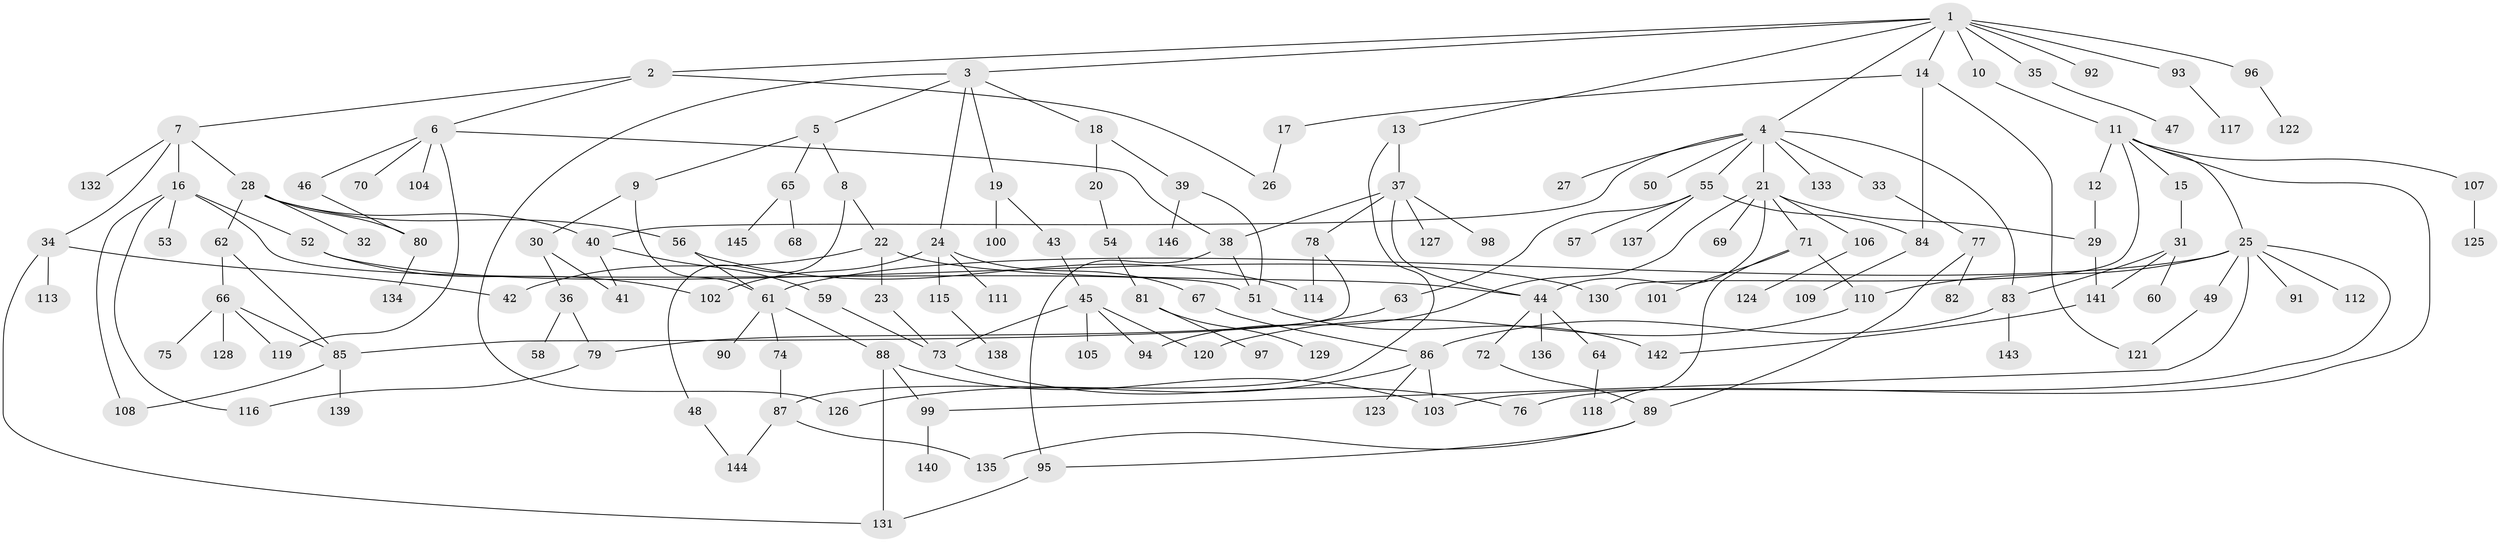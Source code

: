 // Generated by graph-tools (version 1.1) at 2025/41/03/09/25 04:41:24]
// undirected, 146 vertices, 191 edges
graph export_dot {
graph [start="1"]
  node [color=gray90,style=filled];
  1;
  2;
  3;
  4;
  5;
  6;
  7;
  8;
  9;
  10;
  11;
  12;
  13;
  14;
  15;
  16;
  17;
  18;
  19;
  20;
  21;
  22;
  23;
  24;
  25;
  26;
  27;
  28;
  29;
  30;
  31;
  32;
  33;
  34;
  35;
  36;
  37;
  38;
  39;
  40;
  41;
  42;
  43;
  44;
  45;
  46;
  47;
  48;
  49;
  50;
  51;
  52;
  53;
  54;
  55;
  56;
  57;
  58;
  59;
  60;
  61;
  62;
  63;
  64;
  65;
  66;
  67;
  68;
  69;
  70;
  71;
  72;
  73;
  74;
  75;
  76;
  77;
  78;
  79;
  80;
  81;
  82;
  83;
  84;
  85;
  86;
  87;
  88;
  89;
  90;
  91;
  92;
  93;
  94;
  95;
  96;
  97;
  98;
  99;
  100;
  101;
  102;
  103;
  104;
  105;
  106;
  107;
  108;
  109;
  110;
  111;
  112;
  113;
  114;
  115;
  116;
  117;
  118;
  119;
  120;
  121;
  122;
  123;
  124;
  125;
  126;
  127;
  128;
  129;
  130;
  131;
  132;
  133;
  134;
  135;
  136;
  137;
  138;
  139;
  140;
  141;
  142;
  143;
  144;
  145;
  146;
  1 -- 2;
  1 -- 3;
  1 -- 4;
  1 -- 10;
  1 -- 13;
  1 -- 14;
  1 -- 35;
  1 -- 92;
  1 -- 93;
  1 -- 96;
  2 -- 6;
  2 -- 7;
  2 -- 26;
  3 -- 5;
  3 -- 18;
  3 -- 19;
  3 -- 24;
  3 -- 126;
  4 -- 21;
  4 -- 27;
  4 -- 33;
  4 -- 40;
  4 -- 50;
  4 -- 55;
  4 -- 83;
  4 -- 133;
  5 -- 8;
  5 -- 9;
  5 -- 65;
  6 -- 46;
  6 -- 70;
  6 -- 104;
  6 -- 38;
  6 -- 119;
  7 -- 16;
  7 -- 28;
  7 -- 34;
  7 -- 132;
  8 -- 22;
  8 -- 48;
  9 -- 30;
  9 -- 61;
  10 -- 11;
  11 -- 12;
  11 -- 15;
  11 -- 25;
  11 -- 107;
  11 -- 130;
  11 -- 76;
  12 -- 29;
  13 -- 37;
  13 -- 87;
  14 -- 17;
  14 -- 84;
  14 -- 121;
  15 -- 31;
  16 -- 52;
  16 -- 53;
  16 -- 108;
  16 -- 116;
  16 -- 51;
  17 -- 26;
  18 -- 20;
  18 -- 39;
  19 -- 43;
  19 -- 100;
  20 -- 54;
  21 -- 29;
  21 -- 44;
  21 -- 69;
  21 -- 71;
  21 -- 94;
  21 -- 106;
  22 -- 23;
  22 -- 44;
  22 -- 42;
  23 -- 73;
  24 -- 67;
  24 -- 111;
  24 -- 115;
  24 -- 102;
  25 -- 49;
  25 -- 91;
  25 -- 103;
  25 -- 110;
  25 -- 112;
  25 -- 99;
  25 -- 61;
  28 -- 32;
  28 -- 56;
  28 -- 62;
  28 -- 80;
  28 -- 40;
  29 -- 141;
  30 -- 36;
  30 -- 41;
  31 -- 60;
  31 -- 141;
  31 -- 83;
  33 -- 77;
  34 -- 42;
  34 -- 113;
  34 -- 131;
  35 -- 47;
  36 -- 58;
  36 -- 79;
  37 -- 38;
  37 -- 78;
  37 -- 98;
  37 -- 127;
  37 -- 44;
  38 -- 51;
  38 -- 95;
  39 -- 146;
  39 -- 51;
  40 -- 41;
  40 -- 59;
  43 -- 45;
  44 -- 64;
  44 -- 72;
  44 -- 136;
  45 -- 105;
  45 -- 120;
  45 -- 94;
  45 -- 73;
  46 -- 80;
  48 -- 144;
  49 -- 121;
  51 -- 142;
  52 -- 102;
  52 -- 130;
  54 -- 81;
  55 -- 57;
  55 -- 63;
  55 -- 137;
  55 -- 84;
  56 -- 61;
  56 -- 114;
  59 -- 73;
  61 -- 74;
  61 -- 88;
  61 -- 90;
  62 -- 66;
  62 -- 85;
  63 -- 79;
  64 -- 118;
  65 -- 68;
  65 -- 145;
  66 -- 75;
  66 -- 119;
  66 -- 128;
  66 -- 85;
  67 -- 86;
  71 -- 101;
  71 -- 118;
  71 -- 110;
  72 -- 89;
  73 -- 76;
  74 -- 87;
  77 -- 82;
  77 -- 89;
  78 -- 85;
  78 -- 114;
  79 -- 116;
  80 -- 134;
  81 -- 97;
  81 -- 129;
  83 -- 143;
  83 -- 86;
  84 -- 109;
  85 -- 139;
  85 -- 108;
  86 -- 123;
  86 -- 126;
  86 -- 103;
  87 -- 135;
  87 -- 144;
  88 -- 99;
  88 -- 131;
  88 -- 103;
  89 -- 95;
  89 -- 135;
  93 -- 117;
  95 -- 131;
  96 -- 122;
  99 -- 140;
  106 -- 124;
  107 -- 125;
  110 -- 120;
  115 -- 138;
  141 -- 142;
}
